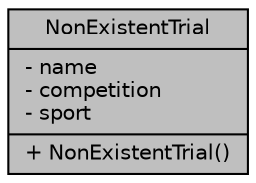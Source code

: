 digraph "NonExistentTrial"
{
 // LATEX_PDF_SIZE
  edge [fontname="Helvetica",fontsize="10",labelfontname="Helvetica",labelfontsize="10"];
  node [fontname="Helvetica",fontsize="10",shape=record];
  Node1 [label="{NonExistentTrial\n|- name\l- competition\l- sport\l|+ NonExistentTrial()\l}",height=0.2,width=0.4,color="black", fillcolor="grey75", style="filled", fontcolor="black",tooltip=" "];
}

